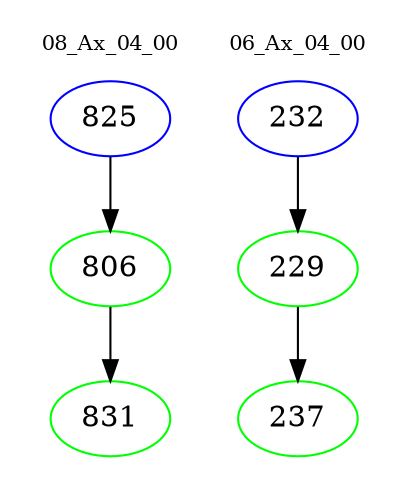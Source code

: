 digraph{
subgraph cluster_0 {
color = white
label = "08_Ax_04_00";
fontsize=10;
T0_825 [label="825", color="blue"]
T0_825 -> T0_806 [color="black"]
T0_806 [label="806", color="green"]
T0_806 -> T0_831 [color="black"]
T0_831 [label="831", color="green"]
}
subgraph cluster_1 {
color = white
label = "06_Ax_04_00";
fontsize=10;
T1_232 [label="232", color="blue"]
T1_232 -> T1_229 [color="black"]
T1_229 [label="229", color="green"]
T1_229 -> T1_237 [color="black"]
T1_237 [label="237", color="green"]
}
}
